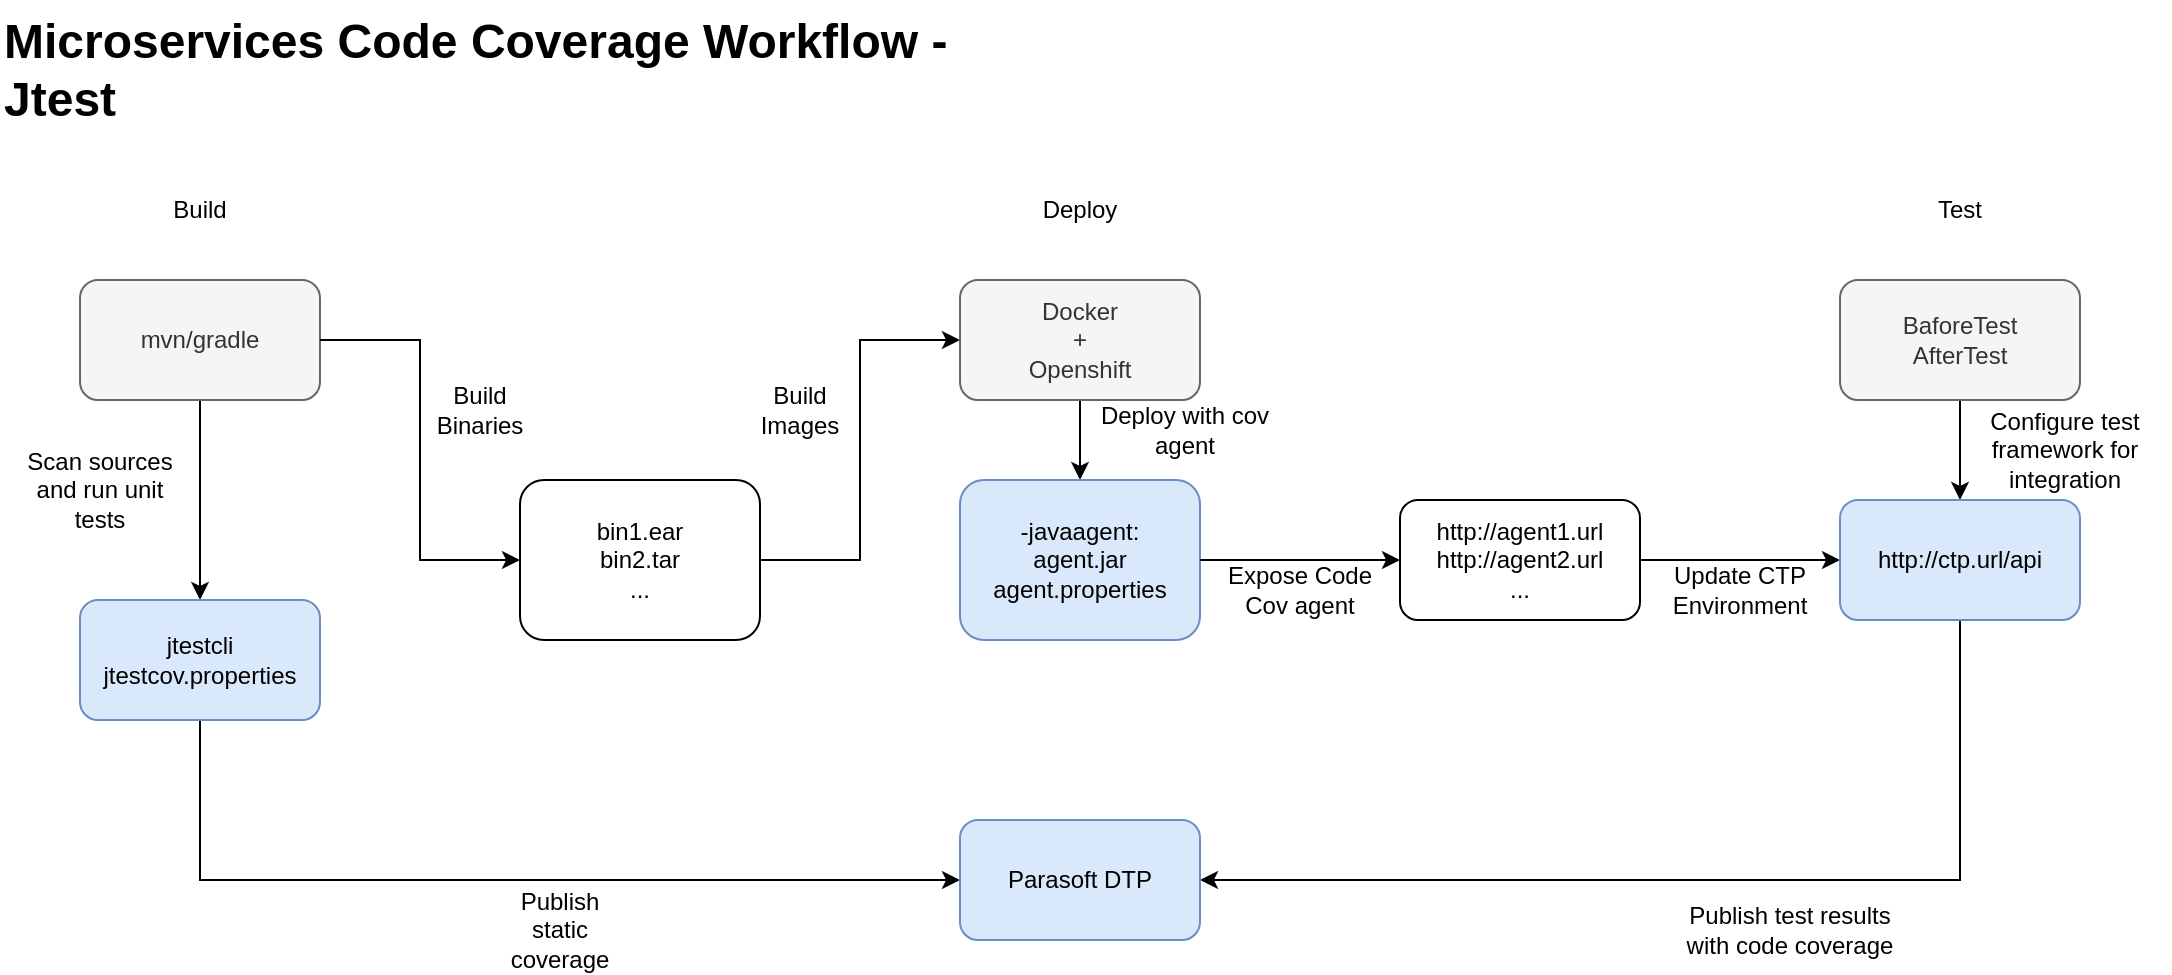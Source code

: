 <mxfile version="24.2.5" type="github">
  <diagram name="Page-1" id="7t2LEYN8sNlfCKM_Irf8">
    <mxGraphModel dx="1624" dy="810" grid="1" gridSize="10" guides="1" tooltips="1" connect="1" arrows="1" fold="1" page="1" pageScale="1" pageWidth="850" pageHeight="1100" math="0" shadow="0">
      <root>
        <mxCell id="0" />
        <mxCell id="1" parent="0" />
        <mxCell id="35xceseinkIuoweITH5B-10" style="edgeStyle=orthogonalEdgeStyle;rounded=0;orthogonalLoop=1;jettySize=auto;html=1;entryX=0;entryY=0.5;entryDx=0;entryDy=0;" parent="1" source="35xceseinkIuoweITH5B-1" target="35xceseinkIuoweITH5B-4" edge="1">
          <mxGeometry relative="1" as="geometry" />
        </mxCell>
        <mxCell id="35xceseinkIuoweITH5B-1" value="bin1.ear&lt;div&gt;bin2.tar&lt;/div&gt;&lt;div&gt;...&lt;/div&gt;" style="rounded=1;whiteSpace=wrap;html=1;" parent="1" vertex="1">
          <mxGeometry x="340" y="280" width="120" height="80" as="geometry" />
        </mxCell>
        <mxCell id="cpO8tw7uXI1eepPEYQoP-2" style="edgeStyle=orthogonalEdgeStyle;rounded=0;orthogonalLoop=1;jettySize=auto;html=1;" edge="1" parent="1" source="35xceseinkIuoweITH5B-2" target="35xceseinkIuoweITH5B-12">
          <mxGeometry relative="1" as="geometry" />
        </mxCell>
        <mxCell id="35xceseinkIuoweITH5B-2" value="mvn/gradle" style="rounded=1;whiteSpace=wrap;html=1;fillColor=#f5f5f5;fontColor=#333333;strokeColor=#666666;" parent="1" vertex="1">
          <mxGeometry x="120" y="180" width="120" height="60" as="geometry" />
        </mxCell>
        <mxCell id="35xceseinkIuoweITH5B-3" value="Build" style="text;html=1;align=center;verticalAlign=middle;whiteSpace=wrap;rounded=0;" parent="1" vertex="1">
          <mxGeometry x="150" y="130" width="60" height="30" as="geometry" />
        </mxCell>
        <mxCell id="35xceseinkIuoweITH5B-17" style="edgeStyle=orthogonalEdgeStyle;rounded=0;orthogonalLoop=1;jettySize=auto;html=1;" parent="1" source="35xceseinkIuoweITH5B-4" target="35xceseinkIuoweITH5B-16" edge="1">
          <mxGeometry relative="1" as="geometry" />
        </mxCell>
        <mxCell id="35xceseinkIuoweITH5B-4" value="Docker&lt;div&gt;+&lt;br&gt;Openshift&lt;/div&gt;" style="rounded=1;whiteSpace=wrap;html=1;fillColor=#f5f5f5;fontColor=#333333;strokeColor=#666666;" parent="1" vertex="1">
          <mxGeometry x="560" y="180" width="120" height="60" as="geometry" />
        </mxCell>
        <mxCell id="35xceseinkIuoweITH5B-22" style="edgeStyle=orthogonalEdgeStyle;rounded=0;orthogonalLoop=1;jettySize=auto;html=1;entryX=0.5;entryY=0;entryDx=0;entryDy=0;" parent="1" source="35xceseinkIuoweITH5B-5" target="35xceseinkIuoweITH5B-21" edge="1">
          <mxGeometry relative="1" as="geometry" />
        </mxCell>
        <mxCell id="35xceseinkIuoweITH5B-5" value="BaforeTest&lt;div&gt;AfterTest&lt;/div&gt;" style="rounded=1;whiteSpace=wrap;html=1;fillColor=#f5f5f5;strokeColor=#666666;fontColor=#333333;" parent="1" vertex="1">
          <mxGeometry x="1000" y="180" width="120" height="60" as="geometry" />
        </mxCell>
        <mxCell id="35xceseinkIuoweITH5B-7" value="Deploy" style="text;html=1;align=center;verticalAlign=middle;whiteSpace=wrap;rounded=0;" parent="1" vertex="1">
          <mxGeometry x="590" y="130" width="60" height="30" as="geometry" />
        </mxCell>
        <mxCell id="35xceseinkIuoweITH5B-8" value="Test" style="text;html=1;align=center;verticalAlign=middle;whiteSpace=wrap;rounded=0;" parent="1" vertex="1">
          <mxGeometry x="1030" y="130" width="60" height="30" as="geometry" />
        </mxCell>
        <mxCell id="35xceseinkIuoweITH5B-24" style="edgeStyle=orthogonalEdgeStyle;rounded=0;orthogonalLoop=1;jettySize=auto;html=1;entryX=0;entryY=0.5;entryDx=0;entryDy=0;" parent="1" source="35xceseinkIuoweITH5B-12" target="35xceseinkIuoweITH5B-23" edge="1">
          <mxGeometry relative="1" as="geometry">
            <Array as="points">
              <mxPoint x="180" y="480" />
            </Array>
          </mxGeometry>
        </mxCell>
        <mxCell id="cpO8tw7uXI1eepPEYQoP-1" style="edgeStyle=orthogonalEdgeStyle;rounded=0;orthogonalLoop=1;jettySize=auto;html=1;entryX=0;entryY=0.5;entryDx=0;entryDy=0;exitX=1;exitY=0.5;exitDx=0;exitDy=0;" edge="1" parent="1" source="35xceseinkIuoweITH5B-2" target="35xceseinkIuoweITH5B-1">
          <mxGeometry relative="1" as="geometry" />
        </mxCell>
        <mxCell id="35xceseinkIuoweITH5B-12" value="&lt;div&gt;jtestcli&lt;/div&gt;&lt;div&gt;jtestcov.properties&lt;/div&gt;" style="rounded=1;whiteSpace=wrap;html=1;fillColor=#dae8fc;strokeColor=#6c8ebf;" parent="1" vertex="1">
          <mxGeometry x="120" y="340" width="120" height="60" as="geometry" />
        </mxCell>
        <mxCell id="35xceseinkIuoweITH5B-27" style="edgeStyle=orthogonalEdgeStyle;rounded=0;orthogonalLoop=1;jettySize=auto;html=1;entryX=0;entryY=0.5;entryDx=0;entryDy=0;" parent="1" source="cpO8tw7uXI1eepPEYQoP-4" target="35xceseinkIuoweITH5B-21" edge="1">
          <mxGeometry relative="1" as="geometry" />
        </mxCell>
        <mxCell id="35xceseinkIuoweITH5B-16" value="-javaagent:&lt;div&gt;agent.jar&lt;div&gt;agent.properties&lt;/div&gt;&lt;/div&gt;" style="rounded=1;whiteSpace=wrap;html=1;fillColor=#dae8fc;strokeColor=#6c8ebf;" parent="1" vertex="1">
          <mxGeometry x="560" y="280" width="120" height="80" as="geometry" />
        </mxCell>
        <mxCell id="cpO8tw7uXI1eepPEYQoP-7" style="edgeStyle=orthogonalEdgeStyle;rounded=0;orthogonalLoop=1;jettySize=auto;html=1;entryX=1;entryY=0.5;entryDx=0;entryDy=0;" edge="1" parent="1" source="35xceseinkIuoweITH5B-21" target="35xceseinkIuoweITH5B-23">
          <mxGeometry relative="1" as="geometry">
            <Array as="points">
              <mxPoint x="1060" y="480" />
            </Array>
          </mxGeometry>
        </mxCell>
        <mxCell id="35xceseinkIuoweITH5B-21" value="http://ctp.url/api" style="rounded=1;whiteSpace=wrap;html=1;fillColor=#dae8fc;strokeColor=#6c8ebf;" parent="1" vertex="1">
          <mxGeometry x="1000" y="290" width="120" height="60" as="geometry" />
        </mxCell>
        <mxCell id="35xceseinkIuoweITH5B-23" value="Parasoft DTP" style="rounded=1;whiteSpace=wrap;html=1;fillColor=#dae8fc;strokeColor=#6c8ebf;" parent="1" vertex="1">
          <mxGeometry x="560" y="450" width="120" height="60" as="geometry" />
        </mxCell>
        <mxCell id="35xceseinkIuoweITH5B-32" value="Publish test results with code coverage" style="text;html=1;align=center;verticalAlign=middle;whiteSpace=wrap;rounded=0;" parent="1" vertex="1">
          <mxGeometry x="920" y="490" width="110" height="30" as="geometry" />
        </mxCell>
        <mxCell id="XXSJzaLtHjIeE2IKimHV-1" value="Build Binaries" style="text;html=1;align=center;verticalAlign=middle;whiteSpace=wrap;rounded=0;" parent="1" vertex="1">
          <mxGeometry x="290" y="230" width="60" height="30" as="geometry" />
        </mxCell>
        <mxCell id="XXSJzaLtHjIeE2IKimHV-2" value="Scan&amp;nbsp;&lt;span style=&quot;background-color: initial;&quot;&gt;sources and run unit tests&lt;/span&gt;" style="text;html=1;align=center;verticalAlign=middle;whiteSpace=wrap;rounded=0;" parent="1" vertex="1">
          <mxGeometry x="90" y="270" width="80" height="30" as="geometry" />
        </mxCell>
        <mxCell id="XXSJzaLtHjIeE2IKimHV-3" value="Publish static coverage" style="text;html=1;align=center;verticalAlign=middle;whiteSpace=wrap;rounded=0;" parent="1" vertex="1">
          <mxGeometry x="330" y="490" width="60" height="30" as="geometry" />
        </mxCell>
        <mxCell id="XXSJzaLtHjIeE2IKimHV-5" value="Deploy with cov agent" style="text;html=1;align=center;verticalAlign=middle;whiteSpace=wrap;rounded=0;" parent="1" vertex="1">
          <mxGeometry x="620" y="240" width="105" height="30" as="geometry" />
        </mxCell>
        <mxCell id="XXSJzaLtHjIeE2IKimHV-8" value="Configure test framework for integration" style="text;html=1;align=center;verticalAlign=middle;whiteSpace=wrap;rounded=0;" parent="1" vertex="1">
          <mxGeometry x="1060" y="250" width="105" height="30" as="geometry" />
        </mxCell>
        <mxCell id="XXSJzaLtHjIeE2IKimHV-9" value="Expose Code Cov agent" style="text;html=1;align=center;verticalAlign=middle;whiteSpace=wrap;rounded=0;" parent="1" vertex="1">
          <mxGeometry x="690" y="320" width="80" height="30" as="geometry" />
        </mxCell>
        <mxCell id="XXSJzaLtHjIeE2IKimHV-11" value="&lt;h1 style=&quot;margin-top: 0px;&quot;&gt;Microservices Code Coverage Workflow - Jtest&lt;/h1&gt;" style="text;html=1;whiteSpace=wrap;overflow=hidden;rounded=0;" parent="1" vertex="1">
          <mxGeometry x="80" y="40" width="530" height="120" as="geometry" />
        </mxCell>
        <mxCell id="cpO8tw7uXI1eepPEYQoP-3" value="Build Images" style="text;html=1;align=center;verticalAlign=middle;whiteSpace=wrap;rounded=0;" vertex="1" parent="1">
          <mxGeometry x="450" y="230" width="60" height="30" as="geometry" />
        </mxCell>
        <mxCell id="cpO8tw7uXI1eepPEYQoP-5" value="" style="edgeStyle=orthogonalEdgeStyle;rounded=0;orthogonalLoop=1;jettySize=auto;html=1;entryX=0;entryY=0.5;entryDx=0;entryDy=0;" edge="1" parent="1" source="35xceseinkIuoweITH5B-16" target="cpO8tw7uXI1eepPEYQoP-4">
          <mxGeometry relative="1" as="geometry">
            <mxPoint x="680" y="320" as="sourcePoint" />
            <mxPoint x="1000" y="320" as="targetPoint" />
          </mxGeometry>
        </mxCell>
        <mxCell id="cpO8tw7uXI1eepPEYQoP-4" value="http://agent1.url&lt;div&gt;http://agent2.url&lt;/div&gt;&lt;div&gt;...&lt;/div&gt;" style="rounded=1;whiteSpace=wrap;html=1;" vertex="1" parent="1">
          <mxGeometry x="780" y="290" width="120" height="60" as="geometry" />
        </mxCell>
        <mxCell id="cpO8tw7uXI1eepPEYQoP-6" value="Update CTP Environment" style="text;html=1;align=center;verticalAlign=middle;whiteSpace=wrap;rounded=0;" vertex="1" parent="1">
          <mxGeometry x="910" y="320" width="80" height="30" as="geometry" />
        </mxCell>
      </root>
    </mxGraphModel>
  </diagram>
</mxfile>
